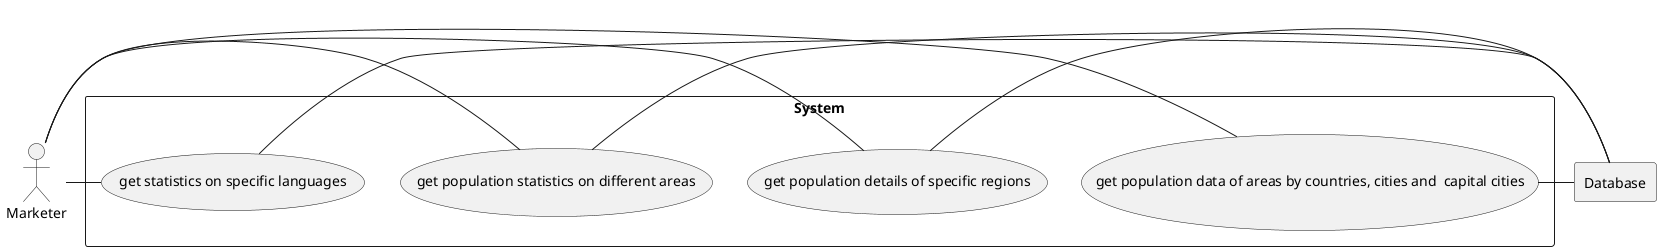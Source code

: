 @startuml

actor A as "Marketer"

rectangle Database

rectangle System {
usecase UC1 as "get population data of areas by countries, cities and  capital cities"
usecase UC2 as "get population details of specific regions"
usecase UC3 as "get population statistics on different areas"
usecase UC4 as "get statistics on specific languages"

A - UC1
A - UC2
A - UC3
A - UC4
UC1 - Database
UC2 - Database
UC3 - Database
UC4 - Database
}

@enduml
